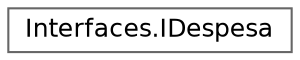 digraph "Graphical Class Hierarchy"
{
 // LATEX_PDF_SIZE
  bgcolor="transparent";
  edge [fontname=Helvetica,fontsize=12,labelfontname=Helvetica,labelfontsize=10];
  node [fontname=Helvetica,fontsize=12,shape=box,height=0.2,width=0.4];
  rankdir="LR";
  Node0 [id="Node000000",label="Interfaces.IDespesa",height=0.2,width=0.4,color="grey40", fillcolor="white", style="filled",URL="$interface_interfaces_1_1_i_despesa.html",tooltip=" "];
}
